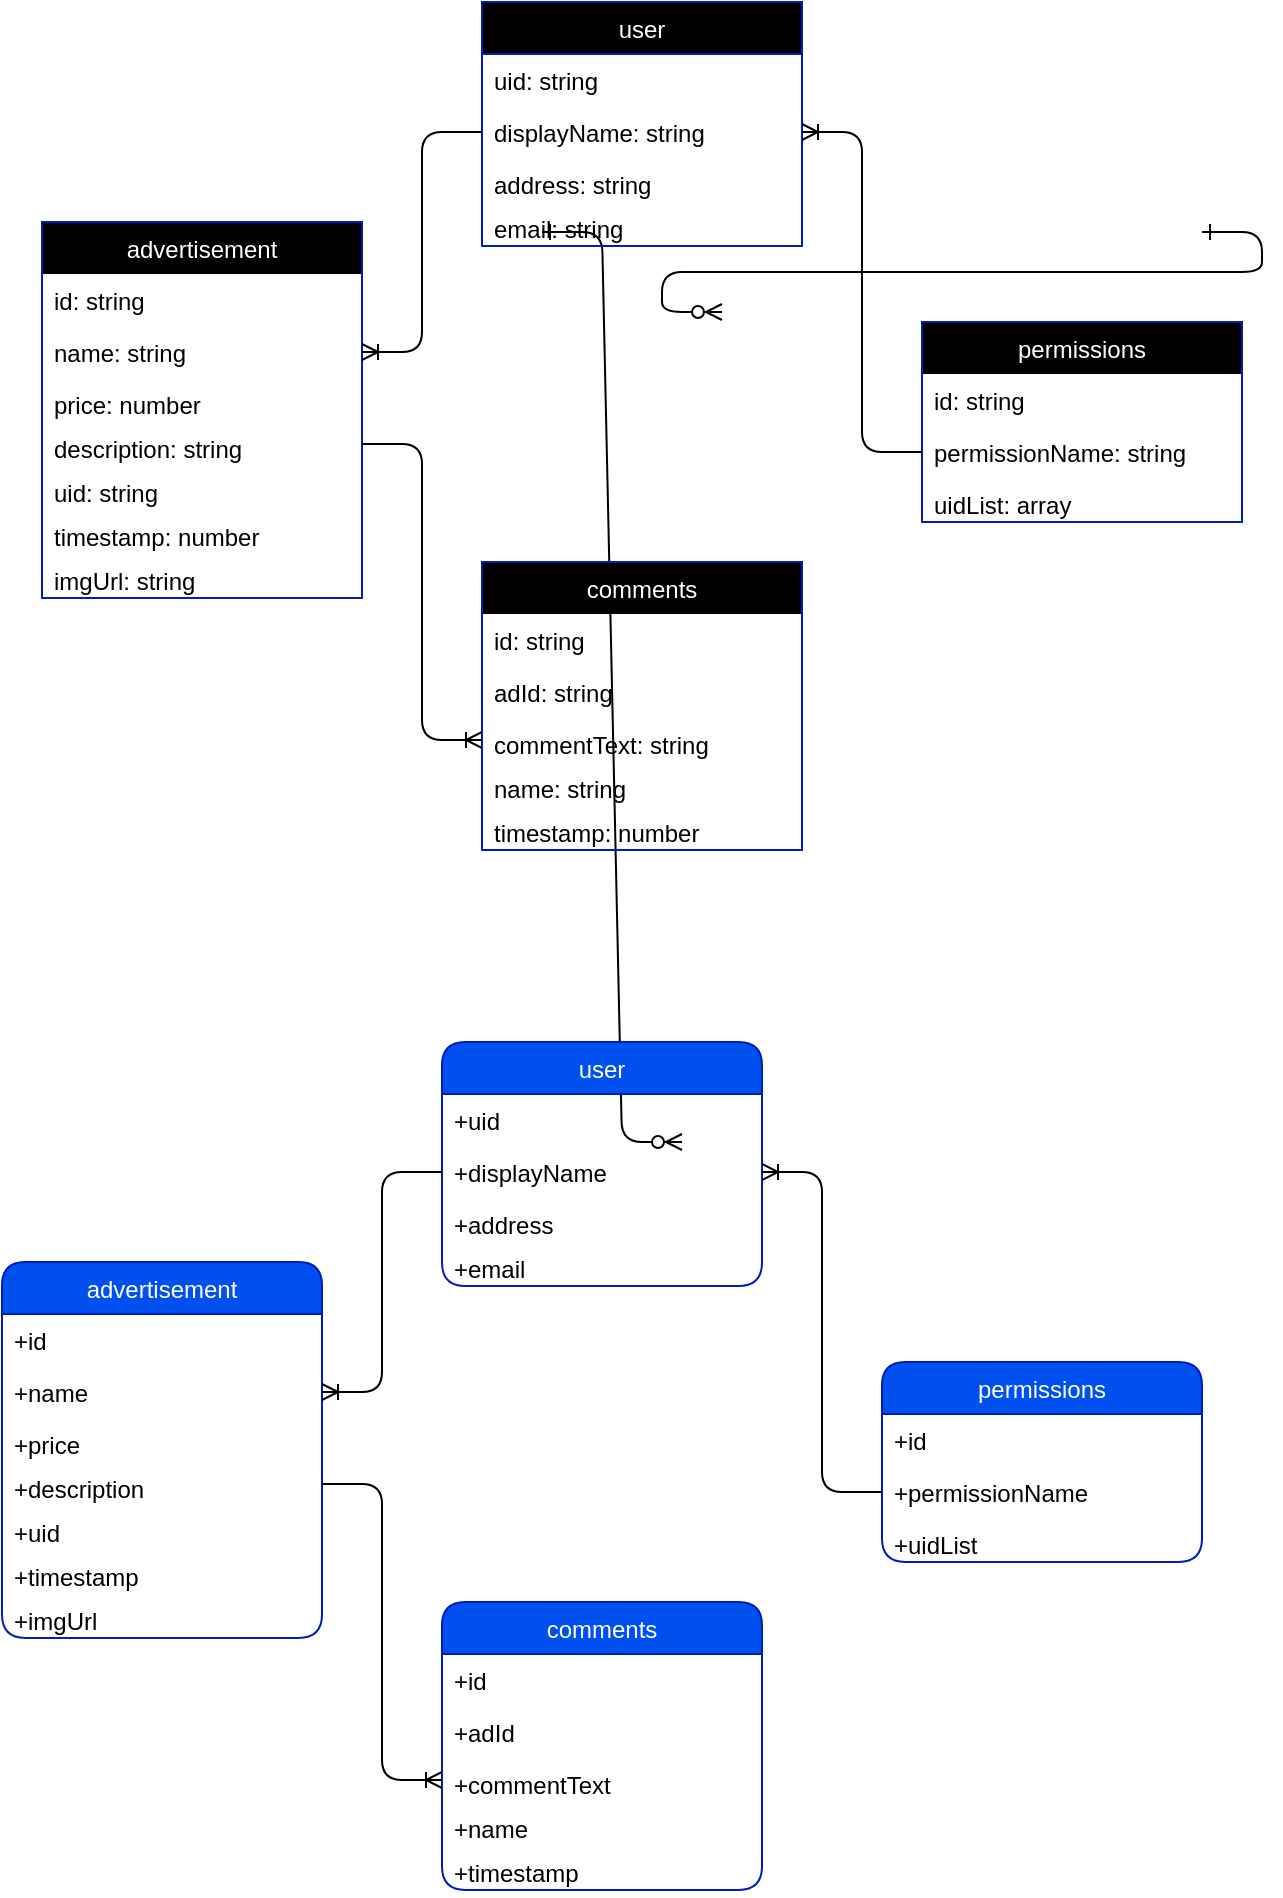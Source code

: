 <mxfile version="14.7.0" type="github">
  <diagram id="R2lEEEUBdFMjLlhIrx00" name="Page-1">
    <mxGraphModel dx="1422" dy="762" grid="1" gridSize="10" guides="1" tooltips="1" connect="1" arrows="1" fold="1" page="1" pageScale="1" pageWidth="850" pageHeight="1100" math="0" shadow="0" extFonts="Permanent Marker^https://fonts.googleapis.com/css?family=Permanent+Marker">
      <root>
        <mxCell id="0" />
        <mxCell id="1" parent="0" />
        <mxCell id="C-vyLk0tnHw3VtMMgP7b-1" value="" style="edgeStyle=entityRelationEdgeStyle;endArrow=ERzeroToMany;startArrow=ERone;endFill=1;startFill=0;" parent="1" target="C-vyLk0tnHw3VtMMgP7b-6" edge="1">
          <mxGeometry width="100" height="100" relative="1" as="geometry">
            <mxPoint x="370" y="165" as="sourcePoint" />
            <mxPoint x="440" y="620" as="targetPoint" />
          </mxGeometry>
        </mxCell>
        <mxCell id="C-vyLk0tnHw3VtMMgP7b-12" value="" style="edgeStyle=entityRelationEdgeStyle;endArrow=ERzeroToMany;startArrow=ERone;endFill=1;startFill=0;" parent="1" target="C-vyLk0tnHw3VtMMgP7b-17" edge="1">
          <mxGeometry width="100" height="100" relative="1" as="geometry">
            <mxPoint x="700" y="165" as="sourcePoint" />
            <mxPoint x="460" y="205" as="targetPoint" />
          </mxGeometry>
        </mxCell>
        <mxCell id="3FefhoQDcpU5BYDjDJkK-1" value="user" style="swimlane;fontStyle=0;childLayout=stackLayout;horizontal=1;startSize=26;horizontalStack=0;resizeParent=1;resizeParentMax=0;resizeLast=0;collapsible=1;marginBottom=0;fillColor=#0050ef;strokeColor=#001DBC;fontColor=#ffffff;border-radius: 3;swimlaneFillColor=none;rounded=1;" vertex="1" parent="1">
          <mxGeometry x="320" y="570" width="160" height="122" as="geometry" />
        </mxCell>
        <mxCell id="3FefhoQDcpU5BYDjDJkK-2" value="+uid" style="text;strokeColor=none;fillColor=none;align=left;verticalAlign=top;spacingLeft=4;spacingRight=4;overflow=hidden;rotatable=0;points=[[0,0.5],[1,0.5]];portConstraint=eastwest;" vertex="1" parent="3FefhoQDcpU5BYDjDJkK-1">
          <mxGeometry y="26" width="160" height="26" as="geometry" />
        </mxCell>
        <mxCell id="3FefhoQDcpU5BYDjDJkK-3" value="+displayName" style="text;strokeColor=none;fillColor=none;align=left;verticalAlign=top;spacingLeft=4;spacingRight=4;overflow=hidden;rotatable=0;points=[[0,0.5],[1,0.5]];portConstraint=eastwest;" vertex="1" parent="3FefhoQDcpU5BYDjDJkK-1">
          <mxGeometry y="52" width="160" height="26" as="geometry" />
        </mxCell>
        <mxCell id="3FefhoQDcpU5BYDjDJkK-6" value="+address" style="text;strokeColor=none;fillColor=none;align=left;verticalAlign=top;spacingLeft=4;spacingRight=4;overflow=hidden;rotatable=0;points=[[0,0.5],[1,0.5]];portConstraint=eastwest;imageWidth=24;imageHeight=27;" vertex="1" parent="3FefhoQDcpU5BYDjDJkK-1">
          <mxGeometry y="78" width="160" height="22" as="geometry" />
        </mxCell>
        <mxCell id="3FefhoQDcpU5BYDjDJkK-4" value="+email" style="text;strokeColor=none;fillColor=none;align=left;verticalAlign=top;spacingLeft=4;spacingRight=4;overflow=hidden;rotatable=0;points=[[0,0.5],[1,0.5]];portConstraint=eastwest;imageWidth=24;imageHeight=27;" vertex="1" parent="3FefhoQDcpU5BYDjDJkK-1">
          <mxGeometry y="100" width="160" height="22" as="geometry" />
        </mxCell>
        <mxCell id="3FefhoQDcpU5BYDjDJkK-9" value="comments" style="swimlane;fontStyle=0;childLayout=stackLayout;horizontal=1;startSize=26;horizontalStack=0;resizeParent=1;resizeParentMax=0;resizeLast=0;collapsible=1;marginBottom=0;fillColor=#0050ef;strokeColor=#001DBC;fontColor=#ffffff;border-radius: 3;swimlaneFillColor=none;rounded=1;" vertex="1" parent="1">
          <mxGeometry x="320" y="850" width="160" height="144" as="geometry" />
        </mxCell>
        <mxCell id="3FefhoQDcpU5BYDjDJkK-11" value="+id" style="text;strokeColor=none;fillColor=none;align=left;verticalAlign=top;spacingLeft=4;spacingRight=4;overflow=hidden;rotatable=0;points=[[0,0.5],[1,0.5]];portConstraint=eastwest;" vertex="1" parent="3FefhoQDcpU5BYDjDJkK-9">
          <mxGeometry y="26" width="160" height="26" as="geometry" />
        </mxCell>
        <mxCell id="3FefhoQDcpU5BYDjDJkK-10" value="+adId" style="text;strokeColor=none;fillColor=none;align=left;verticalAlign=top;spacingLeft=4;spacingRight=4;overflow=hidden;rotatable=0;points=[[0,0.5],[1,0.5]];portConstraint=eastwest;" vertex="1" parent="3FefhoQDcpU5BYDjDJkK-9">
          <mxGeometry y="52" width="160" height="26" as="geometry" />
        </mxCell>
        <mxCell id="3FefhoQDcpU5BYDjDJkK-12" value="+commentText" style="text;strokeColor=none;fillColor=none;align=left;verticalAlign=top;spacingLeft=4;spacingRight=4;overflow=hidden;rotatable=0;points=[[0,0.5],[1,0.5]];portConstraint=eastwest;imageWidth=24;imageHeight=27;" vertex="1" parent="3FefhoQDcpU5BYDjDJkK-9">
          <mxGeometry y="78" width="160" height="22" as="geometry" />
        </mxCell>
        <mxCell id="3FefhoQDcpU5BYDjDJkK-13" value="+name" style="text;strokeColor=none;fillColor=none;align=left;verticalAlign=top;spacingLeft=4;spacingRight=4;overflow=hidden;rotatable=0;points=[[0,0.5],[1,0.5]];portConstraint=eastwest;imageWidth=24;imageHeight=27;" vertex="1" parent="3FefhoQDcpU5BYDjDJkK-9">
          <mxGeometry y="100" width="160" height="22" as="geometry" />
        </mxCell>
        <mxCell id="3FefhoQDcpU5BYDjDJkK-14" value="+timestamp" style="text;strokeColor=none;fillColor=none;align=left;verticalAlign=top;spacingLeft=4;spacingRight=4;overflow=hidden;rotatable=0;points=[[0,0.5],[1,0.5]];portConstraint=eastwest;imageWidth=24;imageHeight=27;" vertex="1" parent="3FefhoQDcpU5BYDjDJkK-9">
          <mxGeometry y="122" width="160" height="22" as="geometry" />
        </mxCell>
        <mxCell id="3FefhoQDcpU5BYDjDJkK-15" value="permissions" style="swimlane;fontStyle=0;childLayout=stackLayout;horizontal=1;startSize=26;horizontalStack=0;resizeParent=1;resizeParentMax=0;resizeLast=0;collapsible=1;marginBottom=0;fillColor=#0050ef;strokeColor=#001DBC;fontColor=#ffffff;border-radius: 3;swimlaneFillColor=none;rounded=1;" vertex="1" parent="1">
          <mxGeometry x="540" y="730" width="160" height="100" as="geometry" />
        </mxCell>
        <mxCell id="3FefhoQDcpU5BYDjDJkK-16" value="+id" style="text;strokeColor=none;fillColor=none;align=left;verticalAlign=top;spacingLeft=4;spacingRight=4;overflow=hidden;rotatable=0;points=[[0,0.5],[1,0.5]];portConstraint=eastwest;" vertex="1" parent="3FefhoQDcpU5BYDjDJkK-15">
          <mxGeometry y="26" width="160" height="26" as="geometry" />
        </mxCell>
        <mxCell id="3FefhoQDcpU5BYDjDJkK-17" value="+permissionName" style="text;strokeColor=none;fillColor=none;align=left;verticalAlign=top;spacingLeft=4;spacingRight=4;overflow=hidden;rotatable=0;points=[[0,0.5],[1,0.5]];portConstraint=eastwest;" vertex="1" parent="3FefhoQDcpU5BYDjDJkK-15">
          <mxGeometry y="52" width="160" height="26" as="geometry" />
        </mxCell>
        <mxCell id="3FefhoQDcpU5BYDjDJkK-18" value="+uidList" style="text;strokeColor=none;fillColor=none;align=left;verticalAlign=top;spacingLeft=4;spacingRight=4;overflow=hidden;rotatable=0;points=[[0,0.5],[1,0.5]];portConstraint=eastwest;imageWidth=24;imageHeight=27;" vertex="1" parent="3FefhoQDcpU5BYDjDJkK-15">
          <mxGeometry y="78" width="160" height="22" as="geometry" />
        </mxCell>
        <mxCell id="3FefhoQDcpU5BYDjDJkK-21" value="advertisement" style="swimlane;fontStyle=0;childLayout=stackLayout;horizontal=1;startSize=26;horizontalStack=0;resizeParent=1;resizeParentMax=0;resizeLast=0;collapsible=1;marginBottom=0;fillColor=#0050ef;strokeColor=#001DBC;fontColor=#ffffff;border-radius: 3;swimlaneFillColor=none;rounded=1;" vertex="1" parent="1">
          <mxGeometry x="100" y="680" width="160" height="188" as="geometry" />
        </mxCell>
        <mxCell id="3FefhoQDcpU5BYDjDJkK-22" value="+id" style="text;strokeColor=none;fillColor=none;align=left;verticalAlign=top;spacingLeft=4;spacingRight=4;overflow=hidden;rotatable=0;points=[[0,0.5],[1,0.5]];portConstraint=eastwest;" vertex="1" parent="3FefhoQDcpU5BYDjDJkK-21">
          <mxGeometry y="26" width="160" height="26" as="geometry" />
        </mxCell>
        <mxCell id="3FefhoQDcpU5BYDjDJkK-23" value="+name" style="text;strokeColor=none;fillColor=none;align=left;verticalAlign=top;spacingLeft=4;spacingRight=4;overflow=hidden;rotatable=0;points=[[0,0.5],[1,0.5]];portConstraint=eastwest;" vertex="1" parent="3FefhoQDcpU5BYDjDJkK-21">
          <mxGeometry y="52" width="160" height="26" as="geometry" />
        </mxCell>
        <mxCell id="3FefhoQDcpU5BYDjDJkK-24" value="+price" style="text;strokeColor=none;fillColor=none;align=left;verticalAlign=top;spacingLeft=4;spacingRight=4;overflow=hidden;rotatable=0;points=[[0,0.5],[1,0.5]];portConstraint=eastwest;imageWidth=24;imageHeight=27;" vertex="1" parent="3FefhoQDcpU5BYDjDJkK-21">
          <mxGeometry y="78" width="160" height="22" as="geometry" />
        </mxCell>
        <mxCell id="3FefhoQDcpU5BYDjDJkK-25" value="+description" style="text;strokeColor=none;fillColor=none;align=left;verticalAlign=top;spacingLeft=4;spacingRight=4;overflow=hidden;rotatable=0;points=[[0,0.5],[1,0.5]];portConstraint=eastwest;imageWidth=24;imageHeight=27;" vertex="1" parent="3FefhoQDcpU5BYDjDJkK-21">
          <mxGeometry y="100" width="160" height="22" as="geometry" />
        </mxCell>
        <mxCell id="3FefhoQDcpU5BYDjDJkK-26" value="+uid" style="text;strokeColor=none;fillColor=none;align=left;verticalAlign=top;spacingLeft=4;spacingRight=4;overflow=hidden;rotatable=0;points=[[0,0.5],[1,0.5]];portConstraint=eastwest;imageWidth=24;imageHeight=27;" vertex="1" parent="3FefhoQDcpU5BYDjDJkK-21">
          <mxGeometry y="122" width="160" height="22" as="geometry" />
        </mxCell>
        <mxCell id="3FefhoQDcpU5BYDjDJkK-27" value="+timestamp" style="text;strokeColor=none;fillColor=none;align=left;verticalAlign=top;spacingLeft=4;spacingRight=4;overflow=hidden;rotatable=0;points=[[0,0.5],[1,0.5]];portConstraint=eastwest;imageWidth=24;imageHeight=27;" vertex="1" parent="3FefhoQDcpU5BYDjDJkK-21">
          <mxGeometry y="144" width="160" height="22" as="geometry" />
        </mxCell>
        <mxCell id="3FefhoQDcpU5BYDjDJkK-28" value="+imgUrl" style="text;strokeColor=none;fillColor=none;align=left;verticalAlign=top;spacingLeft=4;spacingRight=4;overflow=hidden;rotatable=0;points=[[0,0.5],[1,0.5]];portConstraint=eastwest;imageWidth=24;imageHeight=27;" vertex="1" parent="3FefhoQDcpU5BYDjDJkK-21">
          <mxGeometry y="166" width="160" height="22" as="geometry" />
        </mxCell>
        <mxCell id="3FefhoQDcpU5BYDjDJkK-31" value="" style="edgeStyle=entityRelationEdgeStyle;fontSize=12;html=1;endArrow=ERoneToMany;entryX=0;entryY=0.5;entryDx=0;entryDy=0;exitX=1;exitY=0.5;exitDx=0;exitDy=0;" edge="1" parent="1" source="3FefhoQDcpU5BYDjDJkK-25" target="3FefhoQDcpU5BYDjDJkK-12">
          <mxGeometry width="100" height="100" relative="1" as="geometry">
            <mxPoint x="290" y="769" as="sourcePoint" />
            <mxPoint x="310" y="710" as="targetPoint" />
          </mxGeometry>
        </mxCell>
        <mxCell id="3FefhoQDcpU5BYDjDJkK-32" value="" style="edgeStyle=entityRelationEdgeStyle;fontSize=12;html=1;endArrow=ERoneToMany;exitX=0;exitY=0.5;exitDx=0;exitDy=0;entryX=1;entryY=0.5;entryDx=0;entryDy=0;" edge="1" parent="1" source="3FefhoQDcpU5BYDjDJkK-17" target="3FefhoQDcpU5BYDjDJkK-3">
          <mxGeometry width="100" height="100" relative="1" as="geometry">
            <mxPoint x="250" y="970" as="sourcePoint" />
            <mxPoint x="500" y="780" as="targetPoint" />
          </mxGeometry>
        </mxCell>
        <mxCell id="3FefhoQDcpU5BYDjDJkK-33" value="" style="edgeStyle=entityRelationEdgeStyle;fontSize=12;html=1;endArrow=ERoneToMany;exitX=0;exitY=0.5;exitDx=0;exitDy=0;entryX=1;entryY=0.5;entryDx=0;entryDy=0;" edge="1" parent="1" source="3FefhoQDcpU5BYDjDJkK-3" target="3FefhoQDcpU5BYDjDJkK-23">
          <mxGeometry width="100" height="100" relative="1" as="geometry">
            <mxPoint x="430" y="800" as="sourcePoint" />
            <mxPoint x="270" y="610" as="targetPoint" />
          </mxGeometry>
        </mxCell>
        <mxCell id="3FefhoQDcpU5BYDjDJkK-39" value="user" style="swimlane;fontStyle=0;childLayout=stackLayout;horizontal=1;startSize=26;horizontalStack=0;resizeParent=1;resizeParentMax=0;resizeLast=0;collapsible=1;marginBottom=0;strokeColor=#001DBC;fontColor=#ffffff;border-radius: 3;swimlaneFillColor=none;rounded=0;fillColor=#000000;" vertex="1" parent="1">
          <mxGeometry x="340" y="50" width="160" height="122" as="geometry" />
        </mxCell>
        <mxCell id="3FefhoQDcpU5BYDjDJkK-40" value="uid: string" style="text;strokeColor=none;fillColor=none;align=left;verticalAlign=top;spacingLeft=4;spacingRight=4;overflow=hidden;rotatable=0;points=[[0,0.5],[1,0.5]];portConstraint=eastwest;" vertex="1" parent="3FefhoQDcpU5BYDjDJkK-39">
          <mxGeometry y="26" width="160" height="26" as="geometry" />
        </mxCell>
        <mxCell id="3FefhoQDcpU5BYDjDJkK-41" value="displayName: string" style="text;strokeColor=none;fillColor=none;align=left;verticalAlign=top;spacingLeft=4;spacingRight=4;overflow=hidden;rotatable=0;points=[[0,0.5],[1,0.5]];portConstraint=eastwest;" vertex="1" parent="3FefhoQDcpU5BYDjDJkK-39">
          <mxGeometry y="52" width="160" height="26" as="geometry" />
        </mxCell>
        <mxCell id="3FefhoQDcpU5BYDjDJkK-42" value="address: string" style="text;strokeColor=none;fillColor=none;align=left;verticalAlign=top;spacingLeft=4;spacingRight=4;overflow=hidden;rotatable=0;points=[[0,0.5],[1,0.5]];portConstraint=eastwest;imageWidth=24;imageHeight=27;" vertex="1" parent="3FefhoQDcpU5BYDjDJkK-39">
          <mxGeometry y="78" width="160" height="22" as="geometry" />
        </mxCell>
        <mxCell id="3FefhoQDcpU5BYDjDJkK-43" value="email: string" style="text;strokeColor=none;fillColor=none;align=left;verticalAlign=top;spacingLeft=4;spacingRight=4;overflow=hidden;rotatable=0;points=[[0,0.5],[1,0.5]];portConstraint=eastwest;imageWidth=24;imageHeight=27;" vertex="1" parent="3FefhoQDcpU5BYDjDJkK-39">
          <mxGeometry y="100" width="160" height="22" as="geometry" />
        </mxCell>
        <mxCell id="3FefhoQDcpU5BYDjDJkK-44" value="comments" style="swimlane;fontStyle=0;childLayout=stackLayout;horizontal=1;startSize=26;horizontalStack=0;resizeParent=1;resizeParentMax=0;resizeLast=0;collapsible=1;marginBottom=0;strokeColor=#001DBC;fontColor=#ffffff;border-radius: 3;swimlaneFillColor=none;rounded=0;swimlaneLine=0;fillColor=#000000;" vertex="1" parent="1">
          <mxGeometry x="340" y="330" width="160" height="144" as="geometry" />
        </mxCell>
        <mxCell id="3FefhoQDcpU5BYDjDJkK-45" value="id: string" style="text;strokeColor=none;fillColor=none;align=left;verticalAlign=top;spacingLeft=4;spacingRight=4;overflow=hidden;rotatable=0;points=[[0,0.5],[1,0.5]];portConstraint=eastwest;" vertex="1" parent="3FefhoQDcpU5BYDjDJkK-44">
          <mxGeometry y="26" width="160" height="26" as="geometry" />
        </mxCell>
        <mxCell id="3FefhoQDcpU5BYDjDJkK-46" value="adId: string" style="text;strokeColor=none;fillColor=none;align=left;verticalAlign=top;spacingLeft=4;spacingRight=4;overflow=hidden;rotatable=0;points=[[0,0.5],[1,0.5]];portConstraint=eastwest;" vertex="1" parent="3FefhoQDcpU5BYDjDJkK-44">
          <mxGeometry y="52" width="160" height="26" as="geometry" />
        </mxCell>
        <mxCell id="3FefhoQDcpU5BYDjDJkK-47" value="commentText: string" style="text;strokeColor=none;fillColor=none;align=left;verticalAlign=top;spacingLeft=4;spacingRight=4;overflow=hidden;rotatable=0;points=[[0,0.5],[1,0.5]];portConstraint=eastwest;imageWidth=24;imageHeight=27;" vertex="1" parent="3FefhoQDcpU5BYDjDJkK-44">
          <mxGeometry y="78" width="160" height="22" as="geometry" />
        </mxCell>
        <mxCell id="3FefhoQDcpU5BYDjDJkK-48" value="name: string" style="text;strokeColor=none;fillColor=none;align=left;verticalAlign=top;spacingLeft=4;spacingRight=4;overflow=hidden;rotatable=0;points=[[0,0.5],[1,0.5]];portConstraint=eastwest;imageWidth=24;imageHeight=27;" vertex="1" parent="3FefhoQDcpU5BYDjDJkK-44">
          <mxGeometry y="100" width="160" height="22" as="geometry" />
        </mxCell>
        <mxCell id="3FefhoQDcpU5BYDjDJkK-49" value="timestamp: number" style="text;strokeColor=none;fillColor=none;align=left;verticalAlign=top;spacingLeft=4;spacingRight=4;overflow=hidden;rotatable=0;points=[[0,0.5],[1,0.5]];portConstraint=eastwest;imageWidth=24;imageHeight=27;" vertex="1" parent="3FefhoQDcpU5BYDjDJkK-44">
          <mxGeometry y="122" width="160" height="22" as="geometry" />
        </mxCell>
        <mxCell id="3FefhoQDcpU5BYDjDJkK-50" value="permissions" style="swimlane;fontStyle=0;childLayout=stackLayout;horizontal=1;startSize=26;horizontalStack=0;resizeParent=1;resizeParentMax=0;resizeLast=0;collapsible=1;marginBottom=0;strokeColor=#001DBC;fontColor=#ffffff;border-radius: 3;swimlaneFillColor=none;rounded=0;swimlaneLine=0;fillColor=#000000;" vertex="1" parent="1">
          <mxGeometry x="560" y="210" width="160" height="100" as="geometry" />
        </mxCell>
        <mxCell id="3FefhoQDcpU5BYDjDJkK-51" value="id: string" style="text;strokeColor=none;fillColor=none;align=left;verticalAlign=top;spacingLeft=4;spacingRight=4;overflow=hidden;rotatable=0;points=[[0,0.5],[1,0.5]];portConstraint=eastwest;" vertex="1" parent="3FefhoQDcpU5BYDjDJkK-50">
          <mxGeometry y="26" width="160" height="26" as="geometry" />
        </mxCell>
        <mxCell id="3FefhoQDcpU5BYDjDJkK-52" value="permissionName: string" style="text;strokeColor=none;fillColor=none;align=left;verticalAlign=top;spacingLeft=4;spacingRight=4;overflow=hidden;rotatable=0;points=[[0,0.5],[1,0.5]];portConstraint=eastwest;" vertex="1" parent="3FefhoQDcpU5BYDjDJkK-50">
          <mxGeometry y="52" width="160" height="26" as="geometry" />
        </mxCell>
        <mxCell id="3FefhoQDcpU5BYDjDJkK-53" value="uidList: array" style="text;strokeColor=none;fillColor=none;align=left;verticalAlign=top;spacingLeft=4;spacingRight=4;overflow=hidden;rotatable=0;points=[[0,0.5],[1,0.5]];portConstraint=eastwest;imageWidth=24;imageHeight=27;" vertex="1" parent="3FefhoQDcpU5BYDjDJkK-50">
          <mxGeometry y="78" width="160" height="22" as="geometry" />
        </mxCell>
        <mxCell id="3FefhoQDcpU5BYDjDJkK-54" value="advertisement" style="swimlane;fontStyle=0;childLayout=stackLayout;horizontal=1;startSize=26;horizontalStack=0;resizeParent=1;resizeParentMax=0;resizeLast=0;collapsible=1;marginBottom=0;strokeColor=#001DBC;fontColor=#ffffff;border-radius: 3;swimlaneFillColor=none;rounded=0;swimlaneLine=0;fillColor=#000000;" vertex="1" parent="1">
          <mxGeometry x="120" y="160" width="160" height="188" as="geometry" />
        </mxCell>
        <mxCell id="3FefhoQDcpU5BYDjDJkK-55" value="id: string " style="text;strokeColor=none;fillColor=none;align=left;verticalAlign=top;spacingLeft=4;spacingRight=4;overflow=hidden;rotatable=0;points=[[0,0.5],[1,0.5]];portConstraint=eastwest;" vertex="1" parent="3FefhoQDcpU5BYDjDJkK-54">
          <mxGeometry y="26" width="160" height="26" as="geometry" />
        </mxCell>
        <mxCell id="3FefhoQDcpU5BYDjDJkK-56" value="name: string" style="text;strokeColor=none;fillColor=none;align=left;verticalAlign=top;spacingLeft=4;spacingRight=4;overflow=hidden;rotatable=0;points=[[0,0.5],[1,0.5]];portConstraint=eastwest;" vertex="1" parent="3FefhoQDcpU5BYDjDJkK-54">
          <mxGeometry y="52" width="160" height="26" as="geometry" />
        </mxCell>
        <mxCell id="3FefhoQDcpU5BYDjDJkK-57" value="price: number" style="text;strokeColor=none;fillColor=none;align=left;verticalAlign=top;spacingLeft=4;spacingRight=4;overflow=hidden;rotatable=0;points=[[0,0.5],[1,0.5]];portConstraint=eastwest;imageWidth=24;imageHeight=27;" vertex="1" parent="3FefhoQDcpU5BYDjDJkK-54">
          <mxGeometry y="78" width="160" height="22" as="geometry" />
        </mxCell>
        <mxCell id="3FefhoQDcpU5BYDjDJkK-58" value="description: string" style="text;strokeColor=none;fillColor=none;align=left;verticalAlign=top;spacingLeft=4;spacingRight=4;overflow=hidden;rotatable=0;points=[[0,0.5],[1,0.5]];portConstraint=eastwest;imageWidth=24;imageHeight=27;" vertex="1" parent="3FefhoQDcpU5BYDjDJkK-54">
          <mxGeometry y="100" width="160" height="22" as="geometry" />
        </mxCell>
        <mxCell id="3FefhoQDcpU5BYDjDJkK-59" value="uid: string" style="text;strokeColor=none;fillColor=none;align=left;verticalAlign=top;spacingLeft=4;spacingRight=4;overflow=hidden;rotatable=0;points=[[0,0.5],[1,0.5]];portConstraint=eastwest;imageWidth=24;imageHeight=27;" vertex="1" parent="3FefhoQDcpU5BYDjDJkK-54">
          <mxGeometry y="122" width="160" height="22" as="geometry" />
        </mxCell>
        <mxCell id="3FefhoQDcpU5BYDjDJkK-60" value="timestamp: number" style="text;strokeColor=none;fillColor=none;align=left;verticalAlign=top;spacingLeft=4;spacingRight=4;overflow=hidden;rotatable=0;points=[[0,0.5],[1,0.5]];portConstraint=eastwest;imageWidth=24;imageHeight=27;" vertex="1" parent="3FefhoQDcpU5BYDjDJkK-54">
          <mxGeometry y="144" width="160" height="22" as="geometry" />
        </mxCell>
        <mxCell id="3FefhoQDcpU5BYDjDJkK-61" value="imgUrl: string" style="text;strokeColor=none;fillColor=none;align=left;verticalAlign=top;spacingLeft=4;spacingRight=4;overflow=hidden;rotatable=0;points=[[0,0.5],[1,0.5]];portConstraint=eastwest;imageWidth=24;imageHeight=27;" vertex="1" parent="3FefhoQDcpU5BYDjDJkK-54">
          <mxGeometry y="166" width="160" height="22" as="geometry" />
        </mxCell>
        <mxCell id="3FefhoQDcpU5BYDjDJkK-62" value="" style="edgeStyle=entityRelationEdgeStyle;fontSize=12;html=1;endArrow=ERoneToMany;entryX=0;entryY=0.5;entryDx=0;entryDy=0;exitX=1;exitY=0.5;exitDx=0;exitDy=0;" edge="1" parent="1" source="3FefhoQDcpU5BYDjDJkK-58" target="3FefhoQDcpU5BYDjDJkK-47">
          <mxGeometry width="100" height="100" relative="1" as="geometry">
            <mxPoint x="310" y="249" as="sourcePoint" />
            <mxPoint x="330" y="190" as="targetPoint" />
          </mxGeometry>
        </mxCell>
        <mxCell id="3FefhoQDcpU5BYDjDJkK-63" value="" style="edgeStyle=entityRelationEdgeStyle;fontSize=12;html=1;endArrow=ERoneToMany;exitX=0;exitY=0.5;exitDx=0;exitDy=0;entryX=1;entryY=0.5;entryDx=0;entryDy=0;" edge="1" parent="1" source="3FefhoQDcpU5BYDjDJkK-52" target="3FefhoQDcpU5BYDjDJkK-41">
          <mxGeometry width="100" height="100" relative="1" as="geometry">
            <mxPoint x="270" y="450" as="sourcePoint" />
            <mxPoint x="520" y="260" as="targetPoint" />
          </mxGeometry>
        </mxCell>
        <mxCell id="3FefhoQDcpU5BYDjDJkK-64" value="" style="edgeStyle=entityRelationEdgeStyle;fontSize=12;html=1;endArrow=ERoneToMany;exitX=0;exitY=0.5;exitDx=0;exitDy=0;entryX=1;entryY=0.5;entryDx=0;entryDy=0;" edge="1" parent="1" source="3FefhoQDcpU5BYDjDJkK-41" target="3FefhoQDcpU5BYDjDJkK-56">
          <mxGeometry width="100" height="100" relative="1" as="geometry">
            <mxPoint x="450" y="280" as="sourcePoint" />
            <mxPoint x="290" y="90" as="targetPoint" />
          </mxGeometry>
        </mxCell>
      </root>
    </mxGraphModel>
  </diagram>
</mxfile>
